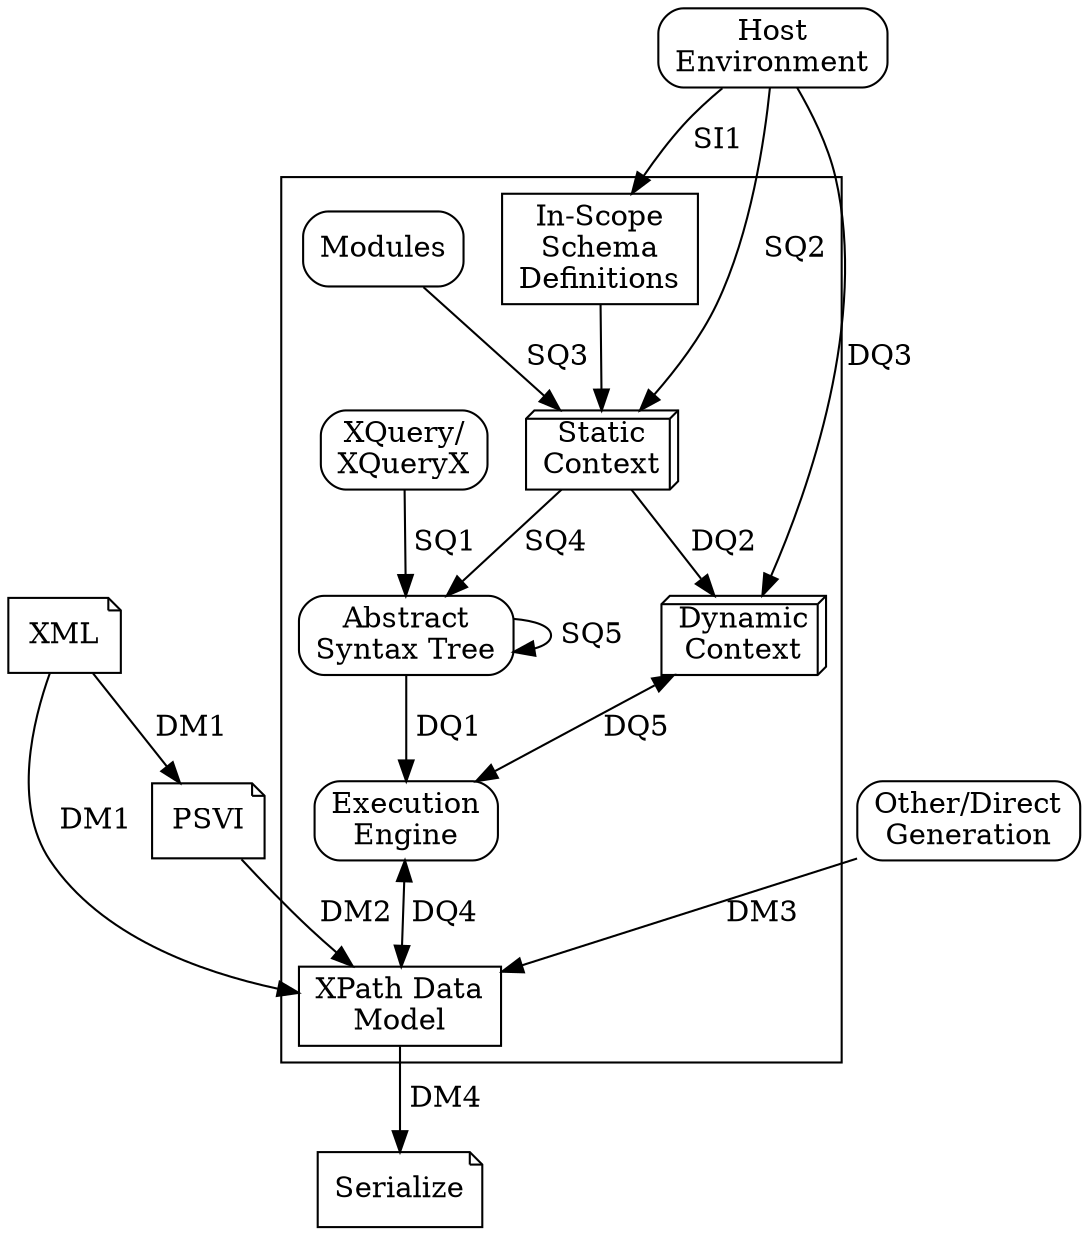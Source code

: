 digraph Processing_Model {
    subgraph clusterQT4 {
        Exec [label="Execution\nEngine"; shape=rect; style=rounded ];
        XDM [label="XPath Data\nModel"; shape=rect ];
        AST [label="Abstract\nSyntax Tree"; shape=rect; style=rounded ];
        Static [label="Static\nContext"; shape="box3d" ];
        Dynamic [label="Dynamic\nContext"; shape="box3d" ];
        Schema [label="In-Scope\nSchema\nDefinitions"; shape=rect ];
        XQuery [label="XQuery/\nXQueryX"; shape=rect; style=rounded ];
        Modules [label="Modules"; shape=rect; style=rounded ];

        XQuery -> AST [label=" SQ1" ];
        AST -> AST [label=" SQ5" ];
        AST -> Exec [label=" DQ1" ];
        Schema -> Static;
        Modules -> Static [label=" SQ3" ];
        Static -> AST [label=" SQ4" ];
        Static -> Dynamic [label=" DQ2" ];
        Dynamic -> Exec [ dir="both"; label=" DQ5" ];
        Exec -> XDM [ dir="both"; label=" DQ4" ];
    }
    XML [ shape="note" ];
    PSVI [ shape="note" ];
    XML -> PSVI [ label=" DM1" ];
    PSVI -> XDM  [ label=" DM2" ];
    XML -> XDM [ label=" DM1" ];

    Direct [ label="Other/Direct\nGeneration"; shape=rect; style=rounded ];
    Direct -> XDM [ label=" DM3" ];

    Host [ label="Host\nEnvironment"; shape=rect; style=rounded ];
    Host -> Schema [label=" SI1" ];
    Host -> Static [label=" SQ2" ];
    Host -> Dynamic [label=" DQ3" ];

    Serialize [ shape="note"; bgcolor="#FF00FF"; ];
    XDM -> Serialize [ label=" DM4" ];
}
